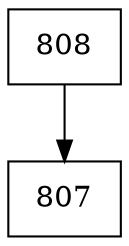 digraph G {
  node [shape=record];
  node0 [label="{808}"];
  node0 -> node1;
  node1 [label="{807}"];
}
